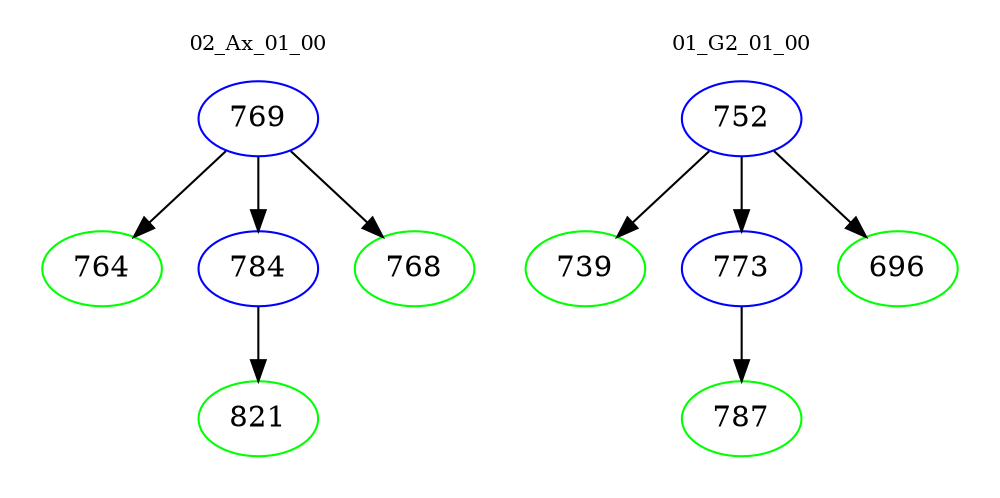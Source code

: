 digraph{
subgraph cluster_0 {
color = white
label = "02_Ax_01_00";
fontsize=10;
T0_769 [label="769", color="blue"]
T0_769 -> T0_764 [color="black"]
T0_764 [label="764", color="green"]
T0_769 -> T0_784 [color="black"]
T0_784 [label="784", color="blue"]
T0_784 -> T0_821 [color="black"]
T0_821 [label="821", color="green"]
T0_769 -> T0_768 [color="black"]
T0_768 [label="768", color="green"]
}
subgraph cluster_1 {
color = white
label = "01_G2_01_00";
fontsize=10;
T1_752 [label="752", color="blue"]
T1_752 -> T1_739 [color="black"]
T1_739 [label="739", color="green"]
T1_752 -> T1_773 [color="black"]
T1_773 [label="773", color="blue"]
T1_773 -> T1_787 [color="black"]
T1_787 [label="787", color="green"]
T1_752 -> T1_696 [color="black"]
T1_696 [label="696", color="green"]
}
}

